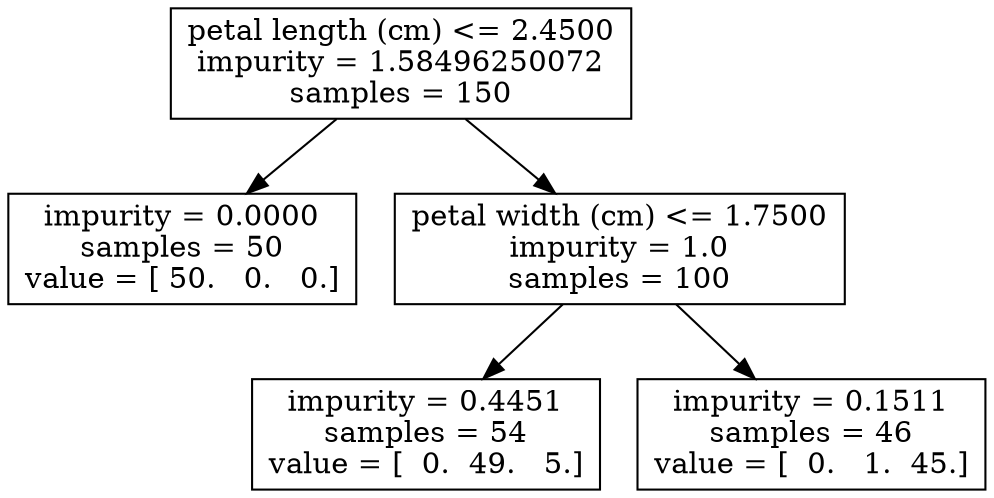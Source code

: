 digraph Tree {
0 [label="petal length (cm) <= 2.4500\nimpurity = 1.58496250072\nsamples = 150", shape="box"] ;
1 [label="impurity = 0.0000\nsamples = 50\nvalue = [ 50.   0.   0.]", shape="box"] ;
0 -> 1 ;
2 [label="petal width (cm) <= 1.7500\nimpurity = 1.0\nsamples = 100", shape="box"] ;
0 -> 2 ;
3 [label="impurity = 0.4451\nsamples = 54\nvalue = [  0.  49.   5.]", shape="box"] ;
2 -> 3 ;
4 [label="impurity = 0.1511\nsamples = 46\nvalue = [  0.   1.  45.]", shape="box"] ;
2 -> 4 ;
}